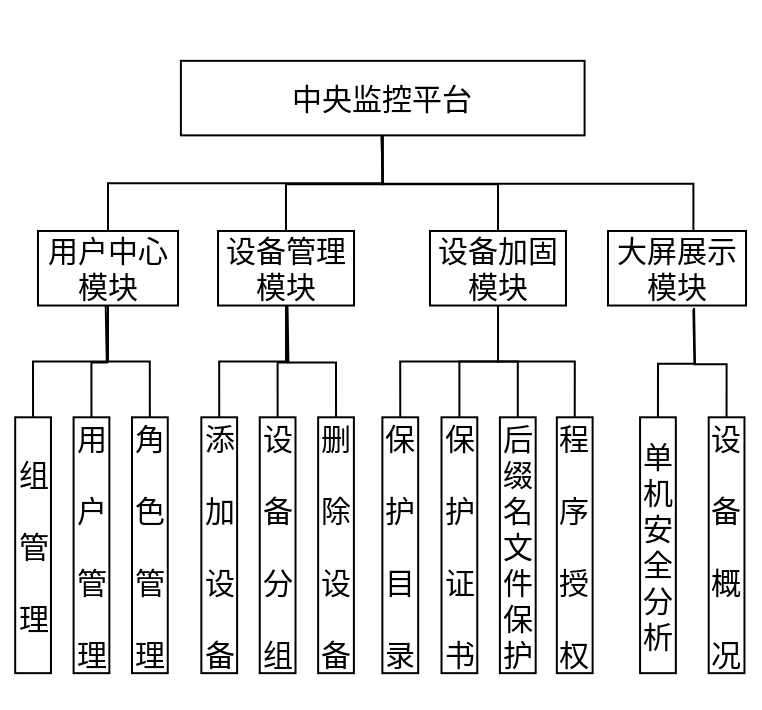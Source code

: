 <mxfile version="13.8.0" type="github">
  <diagram name="Page-1" id="19d8dcba-68ad-dc05-1034-9cf7b2a963f6">
    <mxGraphModel dx="1659" dy="709" grid="0" gridSize="10" guides="0" tooltips="1" connect="1" arrows="0" fold="1" page="1" pageScale="1" pageWidth="413" pageHeight="583" background="#ffffff" math="0" shadow="0">
      <root>
        <mxCell id="0" />
        <mxCell id="1" parent="0" />
        <mxCell id="euBuzAmvhNaSO7vLQI_B-53" value="" style="group" vertex="1" connectable="0" parent="1">
          <mxGeometry x="18" y="27" width="380" height="349" as="geometry" />
        </mxCell>
        <mxCell id="euBuzAmvhNaSO7vLQI_B-51" value="" style="group" vertex="1" connectable="0" parent="euBuzAmvhNaSO7vLQI_B-53">
          <mxGeometry y="18" width="380" height="331" as="geometry" />
        </mxCell>
        <mxCell id="euBuzAmvhNaSO7vLQI_B-50" value="" style="group" vertex="1" connectable="0" parent="euBuzAmvhNaSO7vLQI_B-51">
          <mxGeometry width="380" height="331" as="geometry" />
        </mxCell>
        <mxCell id="euBuzAmvhNaSO7vLQI_B-49" value="" style="group" vertex="1" connectable="0" parent="euBuzAmvhNaSO7vLQI_B-50">
          <mxGeometry width="380" height="331" as="geometry" />
        </mxCell>
        <mxCell id="euBuzAmvhNaSO7vLQI_B-43" value="" style="group" vertex="1" connectable="0" parent="euBuzAmvhNaSO7vLQI_B-49">
          <mxGeometry width="380" height="331" as="geometry" />
        </mxCell>
        <mxCell id="euBuzAmvhNaSO7vLQI_B-1" value="&lt;font style=&quot;font-size: 15px&quot;&gt;中央监控平台&lt;/font&gt;" style="rounded=0;whiteSpace=wrap;html=1;" vertex="1" parent="euBuzAmvhNaSO7vLQI_B-43">
          <mxGeometry x="90.449" y="12.42" width="201.848" height="37.261" as="geometry" />
        </mxCell>
        <mxCell id="euBuzAmvhNaSO7vLQI_B-28" style="edgeStyle=orthogonalEdgeStyle;rounded=0;orthogonalLoop=1;jettySize=auto;html=1;exitX=0.5;exitY=0;exitDx=0;exitDy=0;endArrow=none;endFill=0;" edge="1" parent="euBuzAmvhNaSO7vLQI_B-43" source="euBuzAmvhNaSO7vLQI_B-2" target="euBuzAmvhNaSO7vLQI_B-1">
          <mxGeometry relative="1" as="geometry" />
        </mxCell>
        <mxCell id="euBuzAmvhNaSO7vLQI_B-2" value="&lt;font style=&quot;font-size: 15px&quot;&gt;用户中心模块&lt;/font&gt;" style="rounded=0;whiteSpace=wrap;html=1;" vertex="1" parent="euBuzAmvhNaSO7vLQI_B-43">
          <mxGeometry x="19" y="97.5" width="70" height="37.26" as="geometry" />
        </mxCell>
        <mxCell id="euBuzAmvhNaSO7vLQI_B-29" style="edgeStyle=orthogonalEdgeStyle;rounded=0;orthogonalLoop=1;jettySize=auto;html=1;exitX=0.5;exitY=0;exitDx=0;exitDy=0;endArrow=none;endFill=0;" edge="1" parent="euBuzAmvhNaSO7vLQI_B-43" source="euBuzAmvhNaSO7vLQI_B-6">
          <mxGeometry relative="1" as="geometry">
            <mxPoint x="190.825" y="49.681" as="targetPoint" />
          </mxGeometry>
        </mxCell>
        <mxCell id="euBuzAmvhNaSO7vLQI_B-6" value="&lt;font style=&quot;font-size: 15px&quot;&gt;设备管理模块&lt;/font&gt;" style="rounded=0;whiteSpace=wrap;html=1;" vertex="1" parent="euBuzAmvhNaSO7vLQI_B-43">
          <mxGeometry x="109" y="97.5" width="68" height="37.26" as="geometry" />
        </mxCell>
        <mxCell id="euBuzAmvhNaSO7vLQI_B-30" style="edgeStyle=orthogonalEdgeStyle;rounded=0;orthogonalLoop=1;jettySize=auto;html=1;exitX=0.5;exitY=0;exitDx=0;exitDy=0;endArrow=none;endFill=0;" edge="1" parent="euBuzAmvhNaSO7vLQI_B-43" source="euBuzAmvhNaSO7vLQI_B-7">
          <mxGeometry relative="1" as="geometry">
            <mxPoint x="190.825" y="49.681" as="targetPoint" />
          </mxGeometry>
        </mxCell>
        <mxCell id="euBuzAmvhNaSO7vLQI_B-7" value="&lt;font style=&quot;font-size: 15px&quot;&gt;设备加固模块&lt;/font&gt;" style="rounded=0;whiteSpace=wrap;html=1;" vertex="1" parent="euBuzAmvhNaSO7vLQI_B-43">
          <mxGeometry x="215" y="97.5" width="68" height="37.26" as="geometry" />
        </mxCell>
        <mxCell id="euBuzAmvhNaSO7vLQI_B-8" value="&lt;font style=&quot;font-size: 15px&quot;&gt;大屏展示模块&lt;/font&gt;" style="rounded=0;whiteSpace=wrap;html=1;" vertex="1" parent="euBuzAmvhNaSO7vLQI_B-43">
          <mxGeometry x="304" y="97.5" width="69" height="37.26" as="geometry" />
        </mxCell>
        <mxCell id="euBuzAmvhNaSO7vLQI_B-26" style="edgeStyle=orthogonalEdgeStyle;rounded=0;orthogonalLoop=1;jettySize=auto;html=1;exitX=0.5;exitY=1;exitDx=0;exitDy=0;entryX=0.5;entryY=0;entryDx=0;entryDy=0;endArrow=none;endFill=0;" edge="1" parent="euBuzAmvhNaSO7vLQI_B-43" source="euBuzAmvhNaSO7vLQI_B-1" target="euBuzAmvhNaSO7vLQI_B-8">
          <mxGeometry relative="1" as="geometry">
            <Array as="points">
              <mxPoint x="191.19" y="73.901" />
              <mxPoint x="346.683" y="73.901" />
            </Array>
          </mxGeometry>
        </mxCell>
        <mxCell id="euBuzAmvhNaSO7vLQI_B-31" style="edgeStyle=orthogonalEdgeStyle;rounded=0;orthogonalLoop=1;jettySize=auto;html=1;exitX=0.5;exitY=0;exitDx=0;exitDy=0;entryX=0.5;entryY=1;entryDx=0;entryDy=0;endArrow=none;endFill=0;" edge="1" parent="euBuzAmvhNaSO7vLQI_B-43" source="euBuzAmvhNaSO7vLQI_B-9" target="euBuzAmvhNaSO7vLQI_B-2">
          <mxGeometry relative="1" as="geometry" />
        </mxCell>
        <mxCell id="euBuzAmvhNaSO7vLQI_B-9" value="&lt;span style=&quot;font-size: 15px&quot;&gt;组&lt;br&gt;&lt;br&gt;管&lt;br&gt;&lt;br&gt;理&lt;br&gt;&lt;/span&gt;" style="rounded=0;whiteSpace=wrap;html=1;" vertex="1" parent="euBuzAmvhNaSO7vLQI_B-43">
          <mxGeometry x="7.592" y="190.651" width="17.885" height="127.929" as="geometry" />
        </mxCell>
        <mxCell id="euBuzAmvhNaSO7vLQI_B-32" style="edgeStyle=orthogonalEdgeStyle;rounded=0;orthogonalLoop=1;jettySize=auto;html=1;exitX=0.5;exitY=0;exitDx=0;exitDy=0;endArrow=none;endFill=0;" edge="1" parent="euBuzAmvhNaSO7vLQI_B-43" source="euBuzAmvhNaSO7vLQI_B-10">
          <mxGeometry relative="1" as="geometry">
            <mxPoint x="52.853" y="134.76" as="targetPoint" />
          </mxGeometry>
        </mxCell>
        <mxCell id="euBuzAmvhNaSO7vLQI_B-10" value="&lt;span style=&quot;font-size: 15px&quot;&gt;用&lt;br&gt;&lt;br&gt;户&lt;br&gt;&lt;br&gt;管&lt;br&gt;&lt;br&gt;理&lt;br&gt;&lt;/span&gt;" style="rounded=0;whiteSpace=wrap;html=1;" vertex="1" parent="euBuzAmvhNaSO7vLQI_B-43">
          <mxGeometry x="36.793" y="190.651" width="17.885" height="127.929" as="geometry" />
        </mxCell>
        <mxCell id="euBuzAmvhNaSO7vLQI_B-33" style="edgeStyle=orthogonalEdgeStyle;rounded=0;orthogonalLoop=1;jettySize=auto;html=1;exitX=0.5;exitY=0;exitDx=0;exitDy=0;entryX=0.5;entryY=1;entryDx=0;entryDy=0;endArrow=none;endFill=0;" edge="1" parent="euBuzAmvhNaSO7vLQI_B-43" source="euBuzAmvhNaSO7vLQI_B-11" target="euBuzAmvhNaSO7vLQI_B-2">
          <mxGeometry relative="1" as="geometry" />
        </mxCell>
        <mxCell id="euBuzAmvhNaSO7vLQI_B-11" value="&lt;span style=&quot;font-size: 15px&quot;&gt;角&lt;br&gt;&lt;br&gt;色&lt;br&gt;&lt;br&gt;管&lt;br&gt;&lt;br&gt;理&lt;br&gt;&lt;/span&gt;" style="rounded=0;whiteSpace=wrap;html=1;" vertex="1" parent="euBuzAmvhNaSO7vLQI_B-43">
          <mxGeometry x="65.993" y="190.651" width="17.885" height="127.929" as="geometry" />
        </mxCell>
        <mxCell id="euBuzAmvhNaSO7vLQI_B-34" style="edgeStyle=orthogonalEdgeStyle;rounded=0;orthogonalLoop=1;jettySize=auto;html=1;exitX=0.5;exitY=0;exitDx=0;exitDy=0;entryX=0.5;entryY=1;entryDx=0;entryDy=0;endArrow=none;endFill=0;" edge="1" parent="euBuzAmvhNaSO7vLQI_B-43" source="euBuzAmvhNaSO7vLQI_B-13" target="euBuzAmvhNaSO7vLQI_B-6">
          <mxGeometry relative="1" as="geometry" />
        </mxCell>
        <mxCell id="euBuzAmvhNaSO7vLQI_B-13" value="&lt;span style=&quot;font-size: 15px&quot;&gt;&lt;br&gt;添&lt;br&gt;&lt;br&gt;加&lt;br&gt;&lt;br&gt;设&lt;br&gt;&lt;br&gt;备&lt;br&gt;&lt;br&gt;&lt;/span&gt;" style="rounded=0;whiteSpace=wrap;html=1;" vertex="1" parent="euBuzAmvhNaSO7vLQI_B-43">
          <mxGeometry x="100.669" y="190.651" width="17.885" height="127.929" as="geometry" />
        </mxCell>
        <mxCell id="euBuzAmvhNaSO7vLQI_B-35" style="edgeStyle=orthogonalEdgeStyle;rounded=0;orthogonalLoop=1;jettySize=auto;html=1;exitX=0.5;exitY=0;exitDx=0;exitDy=0;endArrow=none;endFill=0;" edge="1" parent="euBuzAmvhNaSO7vLQI_B-43" source="euBuzAmvhNaSO7vLQI_B-14">
          <mxGeometry relative="1" as="geometry">
            <mxPoint x="143.374" y="134.76" as="targetPoint" />
          </mxGeometry>
        </mxCell>
        <mxCell id="euBuzAmvhNaSO7vLQI_B-14" value="&lt;span style=&quot;font-size: 15px&quot;&gt;设&lt;br&gt;&lt;br&gt;备&lt;br&gt;&lt;br&gt;分&lt;br&gt;&lt;br&gt;组&lt;br&gt;&lt;/span&gt;" style="rounded=0;whiteSpace=wrap;html=1;" vertex="1" parent="euBuzAmvhNaSO7vLQI_B-43">
          <mxGeometry x="129.869" y="190.651" width="17.885" height="127.929" as="geometry" />
        </mxCell>
        <mxCell id="euBuzAmvhNaSO7vLQI_B-36" style="edgeStyle=orthogonalEdgeStyle;rounded=0;orthogonalLoop=1;jettySize=auto;html=1;exitX=0.5;exitY=0;exitDx=0;exitDy=0;endArrow=none;endFill=0;" edge="1" parent="euBuzAmvhNaSO7vLQI_B-43" source="euBuzAmvhNaSO7vLQI_B-15">
          <mxGeometry relative="1" as="geometry">
            <mxPoint x="143.739" y="134.76" as="targetPoint" />
          </mxGeometry>
        </mxCell>
        <mxCell id="euBuzAmvhNaSO7vLQI_B-15" value="&lt;span style=&quot;font-size: 15px&quot;&gt;删&lt;br&gt;&lt;br&gt;除&lt;br&gt;&lt;br&gt;设&lt;br&gt;&lt;br&gt;备&lt;br&gt;&lt;/span&gt;" style="rounded=0;whiteSpace=wrap;html=1;" vertex="1" parent="euBuzAmvhNaSO7vLQI_B-43">
          <mxGeometry x="159.07" y="190.651" width="17.885" height="127.929" as="geometry" />
        </mxCell>
        <mxCell id="euBuzAmvhNaSO7vLQI_B-37" style="edgeStyle=orthogonalEdgeStyle;rounded=0;orthogonalLoop=1;jettySize=auto;html=1;exitX=0.5;exitY=0;exitDx=0;exitDy=0;endArrow=none;endFill=0;" edge="1" parent="euBuzAmvhNaSO7vLQI_B-43" source="euBuzAmvhNaSO7vLQI_B-16" target="euBuzAmvhNaSO7vLQI_B-7">
          <mxGeometry relative="1" as="geometry" />
        </mxCell>
        <mxCell id="euBuzAmvhNaSO7vLQI_B-16" value="&lt;span style=&quot;font-size: 15px&quot;&gt;保&lt;br&gt;&lt;br&gt;护&lt;br&gt;&lt;br&gt;目&lt;br&gt;&lt;br&gt;录&lt;br&gt;&lt;/span&gt;" style="rounded=0;whiteSpace=wrap;html=1;" vertex="1" parent="euBuzAmvhNaSO7vLQI_B-43">
          <mxGeometry x="191.19" y="190.651" width="17.885" height="127.929" as="geometry" />
        </mxCell>
        <mxCell id="euBuzAmvhNaSO7vLQI_B-38" style="edgeStyle=orthogonalEdgeStyle;rounded=0;orthogonalLoop=1;jettySize=auto;html=1;exitX=0.5;exitY=0;exitDx=0;exitDy=0;entryX=0.5;entryY=1;entryDx=0;entryDy=0;endArrow=none;endFill=0;" edge="1" parent="euBuzAmvhNaSO7vLQI_B-43" source="euBuzAmvhNaSO7vLQI_B-17" target="euBuzAmvhNaSO7vLQI_B-7">
          <mxGeometry relative="1" as="geometry" />
        </mxCell>
        <mxCell id="euBuzAmvhNaSO7vLQI_B-17" value="&lt;span style=&quot;font-size: 15px&quot;&gt;保&lt;br&gt;&lt;br&gt;护&lt;br&gt;&lt;br&gt;证&lt;br&gt;&lt;br&gt;书&lt;br&gt;&lt;/span&gt;" style="rounded=0;whiteSpace=wrap;html=1;" vertex="1" parent="euBuzAmvhNaSO7vLQI_B-43">
          <mxGeometry x="220.756" y="190.651" width="17.885" height="127.929" as="geometry" />
        </mxCell>
        <mxCell id="euBuzAmvhNaSO7vLQI_B-39" style="edgeStyle=orthogonalEdgeStyle;rounded=0;orthogonalLoop=1;jettySize=auto;html=1;exitX=0.5;exitY=0;exitDx=0;exitDy=0;entryX=0.5;entryY=1;entryDx=0;entryDy=0;endArrow=none;endFill=0;" edge="1" parent="euBuzAmvhNaSO7vLQI_B-43" source="euBuzAmvhNaSO7vLQI_B-18" target="euBuzAmvhNaSO7vLQI_B-7">
          <mxGeometry relative="1" as="geometry" />
        </mxCell>
        <mxCell id="euBuzAmvhNaSO7vLQI_B-18" value="&lt;span style=&quot;font-size: 15px&quot;&gt;后&lt;br&gt;缀&lt;br&gt;名&lt;br&gt;文&lt;br&gt;件&lt;br&gt;保&lt;br&gt;护&lt;br&gt;&lt;/span&gt;" style="rounded=0;whiteSpace=wrap;html=1;" vertex="1" parent="euBuzAmvhNaSO7vLQI_B-43">
          <mxGeometry x="249.956" y="190.651" width="17.885" height="127.929" as="geometry" />
        </mxCell>
        <mxCell id="euBuzAmvhNaSO7vLQI_B-40" style="edgeStyle=orthogonalEdgeStyle;rounded=0;orthogonalLoop=1;jettySize=auto;html=1;exitX=0.5;exitY=0;exitDx=0;exitDy=0;entryX=0.5;entryY=1;entryDx=0;entryDy=0;endArrow=none;endFill=0;" edge="1" parent="euBuzAmvhNaSO7vLQI_B-43" source="euBuzAmvhNaSO7vLQI_B-19" target="euBuzAmvhNaSO7vLQI_B-7">
          <mxGeometry relative="1" as="geometry" />
        </mxCell>
        <mxCell id="euBuzAmvhNaSO7vLQI_B-19" value="&lt;span style=&quot;font-size: 15px&quot;&gt;程&lt;br&gt;&lt;br&gt;序&lt;br&gt;&lt;br&gt;授&lt;br&gt;&lt;br&gt;权&lt;br&gt;&lt;/span&gt;" style="rounded=0;whiteSpace=wrap;html=1;" vertex="1" parent="euBuzAmvhNaSO7vLQI_B-43">
          <mxGeometry x="278.427" y="190.651" width="17.885" height="127.929" as="geometry" />
        </mxCell>
        <mxCell id="euBuzAmvhNaSO7vLQI_B-41" style="edgeStyle=orthogonalEdgeStyle;rounded=0;orthogonalLoop=1;jettySize=auto;html=1;exitX=0.5;exitY=0;exitDx=0;exitDy=0;endArrow=none;endFill=0;" edge="1" parent="euBuzAmvhNaSO7vLQI_B-43" source="euBuzAmvhNaSO7vLQI_B-20">
          <mxGeometry relative="1" as="geometry">
            <mxPoint x="347.048" y="136.002" as="targetPoint" />
          </mxGeometry>
        </mxCell>
        <mxCell id="euBuzAmvhNaSO7vLQI_B-20" value="&lt;span style=&quot;font-size: 15px&quot;&gt;单&lt;br&gt;机&lt;br&gt;安&lt;br&gt;全&lt;br&gt;分&lt;br&gt;析&lt;br&gt;&lt;/span&gt;" style="rounded=0;whiteSpace=wrap;html=1;" vertex="1" parent="euBuzAmvhNaSO7vLQI_B-43">
          <mxGeometry x="320.037" y="190.651" width="17.885" height="127.929" as="geometry" />
        </mxCell>
        <mxCell id="euBuzAmvhNaSO7vLQI_B-42" style="edgeStyle=orthogonalEdgeStyle;rounded=0;orthogonalLoop=1;jettySize=auto;html=1;exitX=0.5;exitY=0;exitDx=0;exitDy=0;endArrow=none;endFill=0;" edge="1" parent="euBuzAmvhNaSO7vLQI_B-43" source="euBuzAmvhNaSO7vLQI_B-21">
          <mxGeometry relative="1" as="geometry">
            <mxPoint x="346.683" y="136.623" as="targetPoint" />
          </mxGeometry>
        </mxCell>
        <mxCell id="euBuzAmvhNaSO7vLQI_B-21" value="&lt;span style=&quot;font-size: 15px&quot;&gt;设&lt;br&gt;&lt;br&gt;备&lt;br&gt;&lt;br&gt;概&lt;br&gt;&lt;br&gt;况&lt;br&gt;&lt;/span&gt;" style="rounded=0;whiteSpace=wrap;html=1;" vertex="1" parent="euBuzAmvhNaSO7vLQI_B-43">
          <mxGeometry x="354.348" y="190.651" width="17.885" height="127.929" as="geometry" />
        </mxCell>
      </root>
    </mxGraphModel>
  </diagram>
</mxfile>
